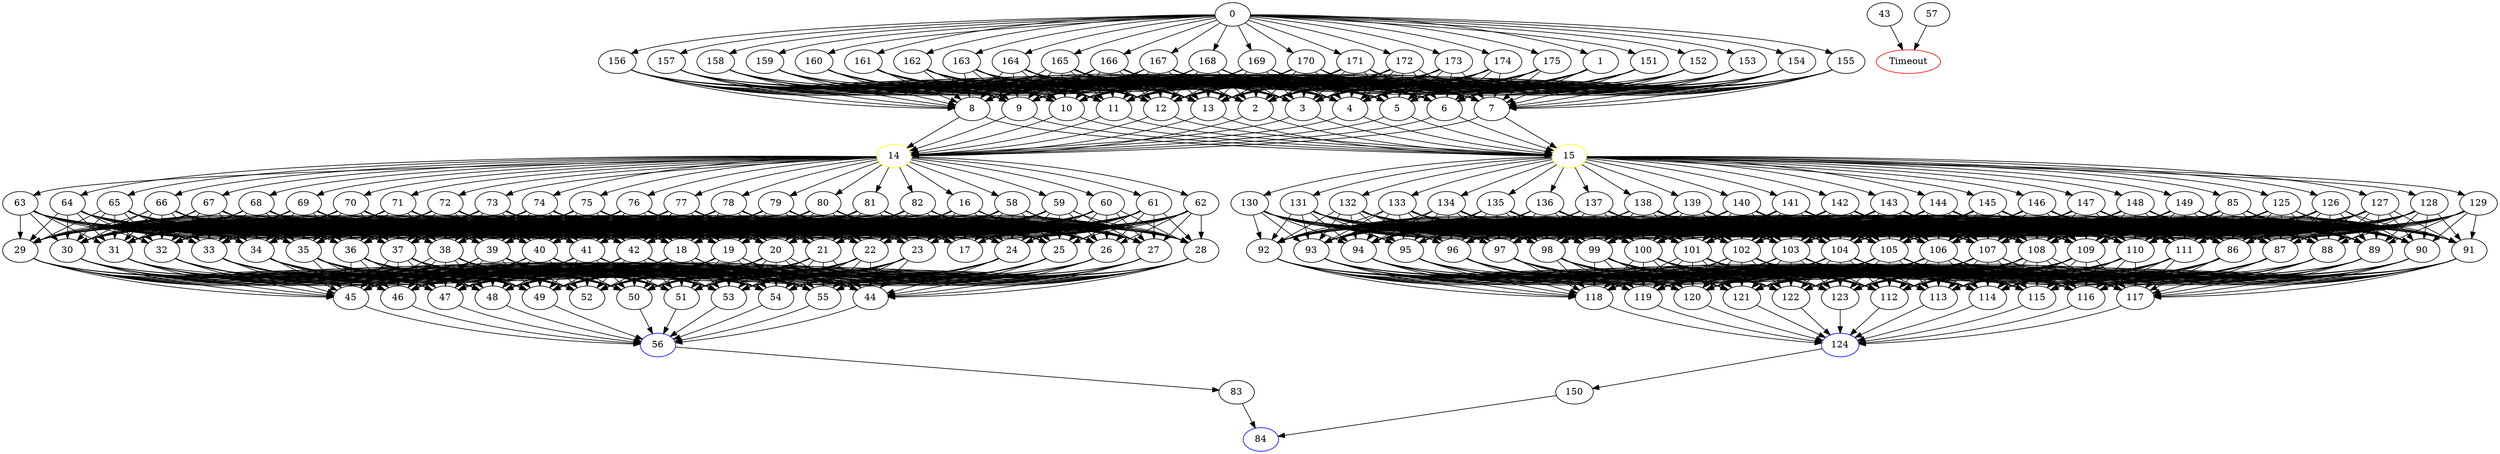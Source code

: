 digraph G {
	0 -> 1;
	0 -> 151;
	0 -> 152;
	0 -> 153;
	0 -> 154;
	0 -> 155;
	0 -> 156;
	0 -> 157;
	0 -> 158;
	0 -> 159;
	0 -> 160;
	0 -> 161;
	0 -> 162;
	0 -> 163;
	0 -> 164;
	0 -> 165;
	0 -> 166;
	0 -> 167;
	0 -> 168;
	0 -> 169;
	0 -> 170;
	0 -> 171;
	0 -> 172;
	0 -> 173;
	0 -> 174;
	0 -> 175;
	1 -> 2;
	1 -> 3;
	1 -> 4;
	1 -> 5;
	1 -> 6;
	1 -> 7;
	1 -> 8;
	1 -> 9;
	1 -> 10;
	1 -> 11;
	1 -> 12;
	1 -> 13;
	2 -> "14";
14 [color=yellow];
	2 -> "15";
15 [color=yellow];
	3 -> "14";
14 [color=yellow];
	3 -> "15";
15 [color=yellow];
	4 -> "14";
14 [color=yellow];
	4 -> "15";
15 [color=yellow];
	5 -> "14";
14 [color=yellow];
	5 -> "15";
15 [color=yellow];
	6 -> "14";
14 [color=yellow];
	6 -> "15";
15 [color=yellow];
	7 -> "14";
14 [color=yellow];
	7 -> "15";
15 [color=yellow];
	8 -> "14";
14 [color=yellow];
	8 -> "15";
15 [color=yellow];
	9 -> "14";
14 [color=yellow];
	9 -> "15";
15 [color=yellow];
	10 -> "14";
14 [color=yellow];
	10 -> "15";
15 [color=yellow];
	11 -> "14";
14 [color=yellow];
	11 -> "15";
15 [color=yellow];
	12 -> "14";
14 [color=yellow];
	12 -> "15";
15 [color=yellow];
	13 -> "14";
14 [color=yellow];
	13 -> "15";
15 [color=yellow];
	14 -> 16;
	14 -> 58;
	14 -> 59;
	14 -> 60;
	14 -> 61;
	14 -> 62;
	14 -> 63;
	14 -> 64;
	14 -> 65;
	14 -> 66;
	14 -> 67;
	14 -> 68;
	14 -> 69;
	14 -> 70;
	14 -> 71;
	14 -> 72;
	14 -> 73;
	14 -> 74;
	14 -> 75;
	14 -> 76;
	14 -> 77;
	14 -> 78;
	14 -> 79;
	14 -> 80;
	14 -> 81;
	14 -> 82;
	15 -> 85;
	15 -> 125;
	15 -> 126;
	15 -> 127;
	15 -> 128;
	15 -> 129;
	15 -> 130;
	15 -> 131;
	15 -> 132;
	15 -> 133;
	15 -> 134;
	15 -> 135;
	15 -> 136;
	15 -> 137;
	15 -> 138;
	15 -> 139;
	15 -> 140;
	15 -> 141;
	15 -> 142;
	15 -> 143;
	15 -> 144;
	15 -> 145;
	15 -> 146;
	15 -> 147;
	15 -> 148;
	15 -> 149;
	16 -> 17;
	16 -> 18;
	16 -> 19;
	16 -> 20;
	16 -> 21;
	16 -> 22;
	16 -> 23;
	16 -> 24;
	16 -> 25;
	16 -> 26;
	16 -> 27;
	16 -> 28;
	16 -> 29;
	16 -> 30;
	16 -> 31;
	16 -> 32;
	16 -> 33;
	16 -> 34;
	16 -> 35;
	16 -> 36;
	16 -> 37;
	16 -> 38;
	16 -> 39;
	16 -> 40;
	16 -> 41;
	16 -> 42;
	18 -> 44;
	18 -> 45;
	18 -> 46;
	18 -> 47;
	18 -> 48;
	18 -> 49;
	18 -> 50;
	18 -> 51;
	18 -> 52;
	18 -> 53;
	18 -> 54;
	18 -> 55;
	19 -> 44;
	19 -> 45;
	19 -> 46;
	19 -> 47;
	19 -> 48;
	19 -> 49;
	19 -> 50;
	19 -> 51;
	19 -> 52;
	19 -> 53;
	19 -> 54;
	19 -> 55;
	20 -> 44;
	20 -> 45;
	20 -> 46;
	20 -> 47;
	20 -> 48;
	20 -> 49;
	20 -> 50;
	20 -> 51;
	20 -> 52;
	20 -> 53;
	20 -> 54;
	20 -> 55;
	21 -> 44;
	21 -> 45;
	21 -> 46;
	21 -> 47;
	21 -> 48;
	21 -> 49;
	21 -> 50;
	21 -> 51;
	21 -> 52;
	21 -> 53;
	21 -> 54;
	21 -> 55;
	22 -> 44;
	22 -> 45;
	22 -> 46;
	22 -> 47;
	22 -> 48;
	22 -> 49;
	22 -> 50;
	22 -> 51;
	22 -> 52;
	22 -> 53;
	22 -> 54;
	22 -> 55;
	23 -> 44;
	23 -> 45;
	23 -> 46;
	23 -> 47;
	23 -> 48;
	23 -> 49;
	23 -> 50;
	23 -> 51;
	23 -> 52;
	23 -> 53;
	23 -> 54;
	23 -> 55;
	24 -> 44;
	24 -> 45;
	24 -> 46;
	24 -> 47;
	24 -> 48;
	24 -> 49;
	24 -> 50;
	24 -> 51;
	24 -> 52;
	24 -> 53;
	24 -> 54;
	24 -> 55;
	25 -> 44;
	25 -> 45;
	25 -> 46;
	25 -> 47;
	25 -> 48;
	25 -> 49;
	25 -> 50;
	25 -> 51;
	25 -> 52;
	25 -> 53;
	25 -> 54;
	25 -> 55;
	26 -> 44;
	26 -> 45;
	26 -> 46;
	26 -> 47;
	26 -> 48;
	26 -> 49;
	26 -> 50;
	26 -> 51;
	26 -> 52;
	26 -> 53;
	26 -> 54;
	26 -> 55;
	27 -> 44;
	27 -> 45;
	27 -> 46;
	27 -> 47;
	27 -> 48;
	27 -> 49;
	27 -> 50;
	27 -> 51;
	27 -> 52;
	27 -> 53;
	27 -> 54;
	27 -> 55;
	28 -> 44;
	28 -> 45;
	28 -> 46;
	28 -> 47;
	28 -> 48;
	28 -> 49;
	28 -> 50;
	28 -> 51;
	28 -> 52;
	28 -> 53;
	28 -> 54;
	28 -> 55;
	29 -> 44;
	29 -> 45;
	29 -> 46;
	29 -> 47;
	29 -> 48;
	29 -> 49;
	29 -> 50;
	29 -> 51;
	29 -> 52;
	29 -> 53;
	29 -> 54;
	29 -> 55;
	30 -> 44;
	30 -> 45;
	30 -> 46;
	30 -> 47;
	30 -> 48;
	30 -> 49;
	30 -> 50;
	30 -> 51;
	30 -> 52;
	30 -> 53;
	30 -> 54;
	30 -> 55;
	31 -> 44;
	31 -> 45;
	31 -> 46;
	31 -> 47;
	31 -> 48;
	31 -> 49;
	31 -> 50;
	31 -> 51;
	31 -> 52;
	31 -> 53;
	31 -> 54;
	31 -> 55;
	32 -> 44;
	32 -> 45;
	32 -> 46;
	32 -> 47;
	32 -> 48;
	32 -> 49;
	32 -> 50;
	32 -> 51;
	32 -> 52;
	32 -> 53;
	32 -> 54;
	32 -> 55;
	33 -> 44;
	33 -> 45;
	33 -> 46;
	33 -> 47;
	33 -> 48;
	33 -> 49;
	33 -> 50;
	33 -> 51;
	33 -> 52;
	33 -> 53;
	33 -> 54;
	33 -> 55;
	34 -> 44;
	34 -> 45;
	34 -> 46;
	34 -> 47;
	34 -> 48;
	34 -> 49;
	34 -> 50;
	34 -> 51;
	34 -> 52;
	34 -> 53;
	34 -> 54;
	34 -> 55;
	35 -> 44;
	35 -> 45;
	35 -> 46;
	35 -> 47;
	35 -> 48;
	35 -> 49;
	35 -> 50;
	35 -> 51;
	35 -> 52;
	35 -> 53;
	35 -> 54;
	35 -> 55;
	36 -> 44;
	36 -> 45;
	36 -> 46;
	36 -> 47;
	36 -> 48;
	36 -> 49;
	36 -> 50;
	36 -> 51;
	36 -> 52;
	36 -> 53;
	36 -> 54;
	36 -> 55;
	37 -> 44;
	37 -> 45;
	37 -> 46;
	37 -> 47;
	37 -> 48;
	37 -> 49;
	37 -> 50;
	37 -> 51;
	37 -> 52;
	37 -> 53;
	37 -> 54;
	37 -> 55;
	38 -> 44;
	38 -> 45;
	38 -> 46;
	38 -> 47;
	38 -> 48;
	38 -> 49;
	38 -> 50;
	38 -> 51;
	38 -> 52;
	38 -> 53;
	38 -> 54;
	38 -> 55;
	39 -> 44;
	39 -> 45;
	39 -> 46;
	39 -> 47;
	39 -> 48;
	39 -> 49;
	39 -> 50;
	39 -> 51;
	39 -> 52;
	39 -> 53;
	39 -> 54;
	39 -> 55;
	40 -> 44;
	40 -> 45;
	40 -> 46;
	40 -> 47;
	40 -> 48;
	40 -> 49;
	40 -> 50;
	40 -> 51;
	40 -> 52;
	40 -> 53;
	40 -> 54;
	40 -> 55;
	41 -> 44;
	41 -> 45;
	41 -> 46;
	41 -> 47;
	41 -> 48;
	41 -> 49;
	41 -> 50;
	41 -> 51;
	41 -> 52;
	41 -> 53;
	41 -> 54;
	41 -> 55;
	42 -> 44;
	42 -> 45;
	42 -> 46;
	42 -> 47;
	42 -> 48;
	42 -> 49;
	42 -> 50;
	42 -> 51;
	42 -> 52;
	42 -> 53;
	42 -> 54;
	42 -> 55;
	43 -> "Timeout";
Timeout [color=red];
	44 -> "56";
56 [color=blue];
	45 -> "56";
56 [color=blue];
	46 -> "56";
56 [color=blue];
	47 -> "56";
56 [color=blue];
	48 -> "56";
56 [color=blue];
	49 -> "56";
56 [color=blue];
	50 -> "56";
56 [color=blue];
	51 -> "56";
56 [color=blue];
	53 -> "56";
56 [color=blue];
	54 -> "56";
56 [color=blue];
	55 -> "56";
56 [color=blue];
	56 -> 83;
	57 -> "Timeout";
Timeout [color=red];
	58 -> 17;
	58 -> 18;
	58 -> 19;
	58 -> 20;
	58 -> 21;
	58 -> 22;
	58 -> 23;
	58 -> 24;
	58 -> 25;
	58 -> 26;
	58 -> 27;
	58 -> 28;
	58 -> 29;
	58 -> 30;
	58 -> 31;
	58 -> 32;
	58 -> 33;
	58 -> 34;
	58 -> 35;
	58 -> 36;
	58 -> 37;
	58 -> 38;
	58 -> 39;
	58 -> 40;
	58 -> 41;
	58 -> 42;
	59 -> 17;
	59 -> 18;
	59 -> 19;
	59 -> 20;
	59 -> 21;
	59 -> 22;
	59 -> 23;
	59 -> 24;
	59 -> 25;
	59 -> 26;
	59 -> 27;
	59 -> 28;
	59 -> 29;
	59 -> 30;
	59 -> 31;
	59 -> 32;
	59 -> 33;
	59 -> 34;
	59 -> 35;
	59 -> 36;
	59 -> 37;
	59 -> 38;
	59 -> 39;
	59 -> 40;
	59 -> 41;
	59 -> 42;
	60 -> 17;
	60 -> 18;
	60 -> 19;
	60 -> 20;
	60 -> 21;
	60 -> 22;
	60 -> 23;
	60 -> 24;
	60 -> 25;
	60 -> 26;
	60 -> 27;
	60 -> 28;
	60 -> 29;
	60 -> 30;
	60 -> 31;
	60 -> 32;
	60 -> 33;
	60 -> 34;
	60 -> 35;
	60 -> 36;
	60 -> 37;
	60 -> 38;
	60 -> 39;
	60 -> 40;
	60 -> 41;
	60 -> 42;
	61 -> 17;
	61 -> 18;
	61 -> 19;
	61 -> 20;
	61 -> 21;
	61 -> 22;
	61 -> 23;
	61 -> 24;
	61 -> 25;
	61 -> 26;
	61 -> 27;
	61 -> 28;
	61 -> 29;
	61 -> 30;
	61 -> 31;
	61 -> 32;
	61 -> 33;
	61 -> 34;
	61 -> 35;
	61 -> 36;
	61 -> 37;
	61 -> 38;
	61 -> 39;
	61 -> 40;
	61 -> 41;
	61 -> 42;
	62 -> 17;
	62 -> 18;
	62 -> 19;
	62 -> 20;
	62 -> 21;
	62 -> 22;
	62 -> 23;
	62 -> 24;
	62 -> 25;
	62 -> 26;
	62 -> 27;
	62 -> 28;
	62 -> 29;
	62 -> 30;
	62 -> 31;
	62 -> 32;
	62 -> 33;
	62 -> 34;
	62 -> 35;
	62 -> 36;
	62 -> 37;
	62 -> 38;
	62 -> 39;
	62 -> 40;
	62 -> 41;
	62 -> 42;
	63 -> 17;
	63 -> 18;
	63 -> 19;
	63 -> 20;
	63 -> 21;
	63 -> 22;
	63 -> 23;
	63 -> 24;
	63 -> 25;
	63 -> 26;
	63 -> 27;
	63 -> 28;
	63 -> 29;
	63 -> 30;
	63 -> 31;
	63 -> 32;
	63 -> 33;
	63 -> 34;
	63 -> 35;
	63 -> 36;
	63 -> 37;
	63 -> 38;
	63 -> 39;
	63 -> 40;
	63 -> 41;
	63 -> 42;
	64 -> 17;
	64 -> 18;
	64 -> 19;
	64 -> 20;
	64 -> 21;
	64 -> 22;
	64 -> 23;
	64 -> 24;
	64 -> 25;
	64 -> 26;
	64 -> 27;
	64 -> 28;
	64 -> 29;
	64 -> 30;
	64 -> 31;
	64 -> 32;
	64 -> 33;
	64 -> 34;
	64 -> 35;
	64 -> 36;
	64 -> 37;
	64 -> 38;
	64 -> 39;
	64 -> 40;
	64 -> 41;
	64 -> 42;
	65 -> 17;
	65 -> 18;
	65 -> 19;
	65 -> 20;
	65 -> 21;
	65 -> 22;
	65 -> 23;
	65 -> 24;
	65 -> 25;
	65 -> 26;
	65 -> 27;
	65 -> 28;
	65 -> 29;
	65 -> 30;
	65 -> 31;
	65 -> 32;
	65 -> 33;
	65 -> 34;
	65 -> 35;
	65 -> 36;
	65 -> 37;
	65 -> 38;
	65 -> 39;
	65 -> 40;
	65 -> 41;
	65 -> 42;
	66 -> 17;
	66 -> 18;
	66 -> 19;
	66 -> 20;
	66 -> 21;
	66 -> 22;
	66 -> 23;
	66 -> 24;
	66 -> 25;
	66 -> 26;
	66 -> 27;
	66 -> 28;
	66 -> 29;
	66 -> 30;
	66 -> 31;
	66 -> 32;
	66 -> 33;
	66 -> 34;
	66 -> 35;
	66 -> 36;
	66 -> 37;
	66 -> 38;
	66 -> 39;
	66 -> 40;
	66 -> 41;
	66 -> 42;
	67 -> 17;
	67 -> 18;
	67 -> 19;
	67 -> 20;
	67 -> 21;
	67 -> 22;
	67 -> 23;
	67 -> 24;
	67 -> 25;
	67 -> 26;
	67 -> 27;
	67 -> 28;
	67 -> 29;
	67 -> 30;
	67 -> 31;
	67 -> 32;
	67 -> 33;
	67 -> 34;
	67 -> 35;
	67 -> 36;
	67 -> 37;
	67 -> 38;
	67 -> 39;
	67 -> 40;
	67 -> 41;
	67 -> 42;
	68 -> 17;
	68 -> 18;
	68 -> 19;
	68 -> 20;
	68 -> 21;
	68 -> 22;
	68 -> 23;
	68 -> 24;
	68 -> 25;
	68 -> 26;
	68 -> 27;
	68 -> 28;
	68 -> 29;
	68 -> 30;
	68 -> 31;
	68 -> 32;
	68 -> 33;
	68 -> 34;
	68 -> 35;
	68 -> 36;
	68 -> 37;
	68 -> 38;
	68 -> 39;
	68 -> 40;
	68 -> 41;
	68 -> 42;
	69 -> 17;
	69 -> 18;
	69 -> 19;
	69 -> 20;
	69 -> 21;
	69 -> 22;
	69 -> 23;
	69 -> 24;
	69 -> 25;
	69 -> 26;
	69 -> 27;
	69 -> 28;
	69 -> 29;
	69 -> 30;
	69 -> 31;
	69 -> 32;
	69 -> 33;
	69 -> 34;
	69 -> 35;
	69 -> 36;
	69 -> 37;
	69 -> 38;
	69 -> 39;
	69 -> 40;
	69 -> 41;
	69 -> 42;
	70 -> 17;
	70 -> 18;
	70 -> 19;
	70 -> 20;
	70 -> 21;
	70 -> 22;
	70 -> 23;
	70 -> 24;
	70 -> 25;
	70 -> 26;
	70 -> 27;
	70 -> 28;
	70 -> 29;
	70 -> 30;
	70 -> 31;
	70 -> 32;
	70 -> 33;
	70 -> 34;
	70 -> 35;
	70 -> 36;
	70 -> 37;
	70 -> 38;
	70 -> 39;
	70 -> 40;
	70 -> 41;
	70 -> 42;
	71 -> 17;
	71 -> 18;
	71 -> 19;
	71 -> 20;
	71 -> 21;
	71 -> 22;
	71 -> 23;
	71 -> 24;
	71 -> 25;
	71 -> 26;
	71 -> 27;
	71 -> 28;
	71 -> 29;
	71 -> 30;
	71 -> 31;
	71 -> 32;
	71 -> 33;
	71 -> 34;
	71 -> 35;
	71 -> 36;
	71 -> 37;
	71 -> 38;
	71 -> 39;
	71 -> 40;
	71 -> 41;
	71 -> 42;
	72 -> 17;
	72 -> 18;
	72 -> 19;
	72 -> 20;
	72 -> 21;
	72 -> 22;
	72 -> 23;
	72 -> 24;
	72 -> 25;
	72 -> 26;
	72 -> 27;
	72 -> 28;
	72 -> 29;
	72 -> 30;
	72 -> 31;
	72 -> 32;
	72 -> 33;
	72 -> 34;
	72 -> 35;
	72 -> 36;
	72 -> 37;
	72 -> 38;
	72 -> 39;
	72 -> 40;
	72 -> 41;
	72 -> 42;
	73 -> 17;
	73 -> 18;
	73 -> 19;
	73 -> 20;
	73 -> 21;
	73 -> 22;
	73 -> 23;
	73 -> 24;
	73 -> 25;
	73 -> 26;
	73 -> 27;
	73 -> 28;
	73 -> 29;
	73 -> 30;
	73 -> 31;
	73 -> 32;
	73 -> 33;
	73 -> 34;
	73 -> 35;
	73 -> 36;
	73 -> 37;
	73 -> 38;
	73 -> 39;
	73 -> 40;
	73 -> 41;
	73 -> 42;
	74 -> 17;
	74 -> 18;
	74 -> 19;
	74 -> 20;
	74 -> 21;
	74 -> 22;
	74 -> 23;
	74 -> 24;
	74 -> 25;
	74 -> 26;
	74 -> 27;
	74 -> 28;
	74 -> 29;
	74 -> 30;
	74 -> 31;
	74 -> 32;
	74 -> 33;
	74 -> 34;
	74 -> 35;
	74 -> 36;
	74 -> 37;
	74 -> 38;
	74 -> 39;
	74 -> 40;
	74 -> 41;
	74 -> 42;
	75 -> 17;
	75 -> 18;
	75 -> 19;
	75 -> 20;
	75 -> 21;
	75 -> 22;
	75 -> 23;
	75 -> 24;
	75 -> 25;
	75 -> 26;
	75 -> 27;
	75 -> 28;
	75 -> 29;
	75 -> 30;
	75 -> 31;
	75 -> 32;
	75 -> 33;
	75 -> 34;
	75 -> 35;
	75 -> 36;
	75 -> 37;
	75 -> 38;
	75 -> 39;
	75 -> 40;
	75 -> 41;
	75 -> 42;
	76 -> 17;
	76 -> 18;
	76 -> 19;
	76 -> 20;
	76 -> 21;
	76 -> 22;
	76 -> 23;
	76 -> 24;
	76 -> 25;
	76 -> 26;
	76 -> 27;
	76 -> 28;
	76 -> 29;
	76 -> 30;
	76 -> 31;
	76 -> 32;
	76 -> 33;
	76 -> 34;
	76 -> 35;
	76 -> 36;
	76 -> 37;
	76 -> 38;
	76 -> 39;
	76 -> 40;
	76 -> 41;
	76 -> 42;
	77 -> 17;
	77 -> 18;
	77 -> 19;
	77 -> 20;
	77 -> 21;
	77 -> 22;
	77 -> 23;
	77 -> 24;
	77 -> 25;
	77 -> 26;
	77 -> 27;
	77 -> 28;
	77 -> 29;
	77 -> 30;
	77 -> 31;
	77 -> 32;
	77 -> 33;
	77 -> 34;
	77 -> 35;
	77 -> 36;
	77 -> 37;
	77 -> 38;
	77 -> 39;
	77 -> 40;
	77 -> 41;
	77 -> 42;
	78 -> 17;
	78 -> 18;
	78 -> 19;
	78 -> 20;
	78 -> 21;
	78 -> 22;
	78 -> 23;
	78 -> 24;
	78 -> 25;
	78 -> 26;
	78 -> 27;
	78 -> 28;
	78 -> 29;
	78 -> 30;
	78 -> 31;
	78 -> 32;
	78 -> 33;
	78 -> 34;
	78 -> 35;
	78 -> 36;
	78 -> 37;
	78 -> 38;
	78 -> 39;
	78 -> 40;
	78 -> 41;
	78 -> 42;
	79 -> 17;
	79 -> 18;
	79 -> 19;
	79 -> 20;
	79 -> 21;
	79 -> 22;
	79 -> 23;
	79 -> 24;
	79 -> 25;
	79 -> 26;
	79 -> 27;
	79 -> 28;
	79 -> 29;
	79 -> 30;
	79 -> 31;
	79 -> 32;
	79 -> 33;
	79 -> 34;
	79 -> 35;
	79 -> 36;
	79 -> 37;
	79 -> 38;
	79 -> 39;
	79 -> 40;
	79 -> 41;
	79 -> 42;
	80 -> 17;
	80 -> 18;
	80 -> 19;
	80 -> 20;
	80 -> 21;
	80 -> 22;
	80 -> 23;
	80 -> 24;
	80 -> 25;
	80 -> 26;
	80 -> 27;
	80 -> 28;
	80 -> 29;
	80 -> 30;
	80 -> 31;
	80 -> 32;
	80 -> 33;
	80 -> 34;
	80 -> 35;
	80 -> 36;
	80 -> 37;
	80 -> 38;
	80 -> 39;
	80 -> 40;
	80 -> 41;
	80 -> 42;
	81 -> 17;
	81 -> 18;
	81 -> 19;
	81 -> 20;
	81 -> 21;
	81 -> 22;
	81 -> 23;
	81 -> 24;
	81 -> 25;
	81 -> 26;
	81 -> 27;
	81 -> 28;
	81 -> 29;
	81 -> 30;
	81 -> 31;
	81 -> 32;
	81 -> 33;
	81 -> 34;
	81 -> 35;
	81 -> 36;
	81 -> 37;
	81 -> 38;
	81 -> 39;
	81 -> 40;
	81 -> 41;
	81 -> 42;
	82 -> 17;
	82 -> 18;
	82 -> 19;
	82 -> 20;
	82 -> 21;
	82 -> 22;
	82 -> 23;
	82 -> 24;
	82 -> 25;
	82 -> 26;
	82 -> 27;
	82 -> 28;
	82 -> 29;
	82 -> 30;
	82 -> 31;
	82 -> 32;
	82 -> 33;
	82 -> 34;
	82 -> 35;
	82 -> 36;
	82 -> 37;
	82 -> 38;
	82 -> 39;
	82 -> 40;
	82 -> 41;
	82 -> 42;
	83 -> "84";
84 [color=blue];
	85 -> 86;
	85 -> 87;
	85 -> 88;
	85 -> 89;
	85 -> 90;
	85 -> 91;
	85 -> 92;
	85 -> 93;
	85 -> 94;
	85 -> 95;
	85 -> 96;
	85 -> 97;
	85 -> 98;
	85 -> 99;
	85 -> 100;
	85 -> 101;
	85 -> 102;
	85 -> 103;
	85 -> 104;
	85 -> 105;
	85 -> 106;
	85 -> 107;
	85 -> 108;
	85 -> 109;
	85 -> 110;
	85 -> 111;
	86 -> 112;
	86 -> 113;
	86 -> 114;
	86 -> 115;
	86 -> 116;
	86 -> 117;
	86 -> 118;
	86 -> 119;
	86 -> 120;
	86 -> 121;
	86 -> 122;
	86 -> 123;
	87 -> 112;
	87 -> 113;
	87 -> 114;
	87 -> 115;
	87 -> 116;
	87 -> 117;
	87 -> 118;
	87 -> 119;
	87 -> 120;
	87 -> 121;
	87 -> 122;
	87 -> 123;
	88 -> 112;
	88 -> 113;
	88 -> 114;
	88 -> 115;
	88 -> 116;
	88 -> 117;
	88 -> 118;
	88 -> 119;
	88 -> 120;
	88 -> 121;
	88 -> 122;
	88 -> 123;
	89 -> 112;
	89 -> 113;
	89 -> 114;
	89 -> 115;
	89 -> 116;
	89 -> 117;
	89 -> 118;
	89 -> 119;
	89 -> 120;
	89 -> 121;
	89 -> 122;
	89 -> 123;
	90 -> 112;
	90 -> 113;
	90 -> 114;
	90 -> 115;
	90 -> 116;
	90 -> 117;
	90 -> 118;
	90 -> 119;
	90 -> 120;
	90 -> 121;
	90 -> 122;
	90 -> 123;
	91 -> 112;
	91 -> 113;
	91 -> 114;
	91 -> 115;
	91 -> 116;
	91 -> 117;
	91 -> 118;
	91 -> 119;
	91 -> 120;
	91 -> 121;
	91 -> 122;
	91 -> 123;
	92 -> 112;
	92 -> 113;
	92 -> 114;
	92 -> 115;
	92 -> 116;
	92 -> 117;
	92 -> 118;
	92 -> 119;
	92 -> 120;
	92 -> 121;
	92 -> 122;
	92 -> 123;
	93 -> 112;
	93 -> 113;
	93 -> 114;
	93 -> 115;
	93 -> 116;
	93 -> 117;
	93 -> 118;
	93 -> 119;
	93 -> 120;
	93 -> 121;
	93 -> 122;
	93 -> 123;
	94 -> 112;
	94 -> 113;
	94 -> 114;
	94 -> 115;
	94 -> 116;
	94 -> 117;
	94 -> 118;
	94 -> 119;
	94 -> 120;
	94 -> 121;
	94 -> 122;
	94 -> 123;
	95 -> 112;
	95 -> 113;
	95 -> 114;
	95 -> 115;
	95 -> 116;
	95 -> 117;
	95 -> 118;
	95 -> 119;
	95 -> 120;
	95 -> 121;
	95 -> 122;
	95 -> 123;
	96 -> 112;
	96 -> 113;
	96 -> 114;
	96 -> 115;
	96 -> 116;
	96 -> 117;
	96 -> 118;
	96 -> 119;
	96 -> 120;
	96 -> 121;
	96 -> 122;
	96 -> 123;
	97 -> 112;
	97 -> 113;
	97 -> 114;
	97 -> 115;
	97 -> 116;
	97 -> 117;
	97 -> 118;
	97 -> 119;
	97 -> 120;
	97 -> 121;
	97 -> 122;
	97 -> 123;
	98 -> 112;
	98 -> 113;
	98 -> 114;
	98 -> 115;
	98 -> 116;
	98 -> 117;
	98 -> 118;
	98 -> 119;
	98 -> 120;
	98 -> 121;
	98 -> 122;
	98 -> 123;
	99 -> 112;
	99 -> 113;
	99 -> 114;
	99 -> 115;
	99 -> 116;
	99 -> 117;
	99 -> 118;
	99 -> 119;
	99 -> 120;
	99 -> 121;
	99 -> 122;
	99 -> 123;
	100 -> 112;
	100 -> 113;
	100 -> 114;
	100 -> 115;
	100 -> 116;
	100 -> 117;
	100 -> 118;
	100 -> 119;
	100 -> 120;
	100 -> 121;
	100 -> 122;
	100 -> 123;
	101 -> 112;
	101 -> 113;
	101 -> 114;
	101 -> 115;
	101 -> 116;
	101 -> 117;
	101 -> 118;
	101 -> 119;
	101 -> 120;
	101 -> 121;
	101 -> 122;
	101 -> 123;
	102 -> 112;
	102 -> 113;
	102 -> 114;
	102 -> 115;
	102 -> 116;
	102 -> 117;
	102 -> 118;
	102 -> 119;
	102 -> 120;
	102 -> 121;
	102 -> 122;
	102 -> 123;
	103 -> 112;
	103 -> 113;
	103 -> 114;
	103 -> 115;
	103 -> 116;
	103 -> 117;
	103 -> 118;
	103 -> 119;
	103 -> 120;
	103 -> 121;
	103 -> 122;
	103 -> 123;
	104 -> 112;
	104 -> 113;
	104 -> 114;
	104 -> 115;
	104 -> 116;
	104 -> 117;
	104 -> 118;
	104 -> 119;
	104 -> 120;
	104 -> 121;
	104 -> 122;
	104 -> 123;
	105 -> 112;
	105 -> 113;
	105 -> 114;
	105 -> 115;
	105 -> 116;
	105 -> 117;
	105 -> 118;
	105 -> 119;
	105 -> 120;
	105 -> 121;
	105 -> 122;
	105 -> 123;
	106 -> 112;
	106 -> 113;
	106 -> 114;
	106 -> 115;
	106 -> 116;
	106 -> 117;
	106 -> 118;
	106 -> 119;
	106 -> 120;
	106 -> 121;
	106 -> 122;
	106 -> 123;
	107 -> 112;
	107 -> 113;
	107 -> 114;
	107 -> 115;
	107 -> 116;
	107 -> 117;
	107 -> 118;
	107 -> 119;
	107 -> 120;
	107 -> 121;
	107 -> 122;
	107 -> 123;
	108 -> 112;
	108 -> 113;
	108 -> 114;
	108 -> 115;
	108 -> 116;
	108 -> 117;
	108 -> 118;
	108 -> 119;
	108 -> 120;
	108 -> 121;
	108 -> 122;
	108 -> 123;
	109 -> 112;
	109 -> 113;
	109 -> 114;
	109 -> 115;
	109 -> 116;
	109 -> 117;
	109 -> 118;
	109 -> 119;
	109 -> 120;
	109 -> 121;
	109 -> 122;
	109 -> 123;
	110 -> 112;
	110 -> 113;
	110 -> 114;
	110 -> 115;
	110 -> 116;
	110 -> 117;
	110 -> 118;
	110 -> 119;
	110 -> 120;
	110 -> 121;
	110 -> 122;
	110 -> 123;
	111 -> 112;
	111 -> 113;
	111 -> 114;
	111 -> 115;
	111 -> 116;
	111 -> 117;
	111 -> 118;
	111 -> 119;
	111 -> 120;
	111 -> 121;
	111 -> 122;
	111 -> 123;
	112 -> "124";
124 [color=blue];
	113 -> "124";
124 [color=blue];
	114 -> "124";
124 [color=blue];
	115 -> "124";
124 [color=blue];
	116 -> "124";
124 [color=blue];
	117 -> "124";
124 [color=blue];
	118 -> "124";
124 [color=blue];
	119 -> "124";
124 [color=blue];
	120 -> "124";
124 [color=blue];
	121 -> "124";
124 [color=blue];
	122 -> "124";
124 [color=blue];
	123 -> "124";
124 [color=blue];
	124 -> 150;
	125 -> 86;
	125 -> 87;
	125 -> 88;
	125 -> 89;
	125 -> 90;
	125 -> 91;
	125 -> 92;
	125 -> 93;
	125 -> 94;
	125 -> 95;
	125 -> 96;
	125 -> 97;
	125 -> 98;
	125 -> 99;
	125 -> 100;
	125 -> 101;
	125 -> 102;
	125 -> 103;
	125 -> 104;
	125 -> 105;
	125 -> 106;
	125 -> 107;
	125 -> 108;
	125 -> 109;
	125 -> 110;
	125 -> 111;
	126 -> 86;
	126 -> 87;
	126 -> 88;
	126 -> 89;
	126 -> 90;
	126 -> 91;
	126 -> 92;
	126 -> 93;
	126 -> 94;
	126 -> 95;
	126 -> 96;
	126 -> 97;
	126 -> 98;
	126 -> 99;
	126 -> 100;
	126 -> 101;
	126 -> 102;
	126 -> 103;
	126 -> 104;
	126 -> 105;
	126 -> 106;
	126 -> 107;
	126 -> 108;
	126 -> 109;
	126 -> 110;
	126 -> 111;
	127 -> 86;
	127 -> 87;
	127 -> 88;
	127 -> 89;
	127 -> 90;
	127 -> 91;
	127 -> 92;
	127 -> 93;
	127 -> 94;
	127 -> 95;
	127 -> 96;
	127 -> 97;
	127 -> 98;
	127 -> 99;
	127 -> 100;
	127 -> 101;
	127 -> 102;
	127 -> 103;
	127 -> 104;
	127 -> 105;
	127 -> 106;
	127 -> 107;
	127 -> 108;
	127 -> 109;
	127 -> 110;
	127 -> 111;
	128 -> 86;
	128 -> 87;
	128 -> 88;
	128 -> 89;
	128 -> 90;
	128 -> 91;
	128 -> 92;
	128 -> 93;
	128 -> 94;
	128 -> 95;
	128 -> 96;
	128 -> 97;
	128 -> 98;
	128 -> 99;
	128 -> 100;
	128 -> 101;
	128 -> 102;
	128 -> 103;
	128 -> 104;
	128 -> 105;
	128 -> 106;
	128 -> 107;
	128 -> 108;
	128 -> 109;
	128 -> 110;
	128 -> 111;
	129 -> 86;
	129 -> 87;
	129 -> 88;
	129 -> 89;
	129 -> 90;
	129 -> 91;
	129 -> 92;
	129 -> 93;
	129 -> 94;
	129 -> 95;
	129 -> 96;
	129 -> 97;
	129 -> 98;
	129 -> 99;
	129 -> 100;
	129 -> 101;
	129 -> 102;
	129 -> 103;
	129 -> 104;
	129 -> 105;
	129 -> 106;
	129 -> 107;
	129 -> 108;
	129 -> 109;
	129 -> 110;
	129 -> 111;
	130 -> 86;
	130 -> 87;
	130 -> 88;
	130 -> 89;
	130 -> 90;
	130 -> 91;
	130 -> 92;
	130 -> 93;
	130 -> 94;
	130 -> 95;
	130 -> 96;
	130 -> 97;
	130 -> 98;
	130 -> 99;
	130 -> 100;
	130 -> 101;
	130 -> 102;
	130 -> 103;
	130 -> 104;
	130 -> 105;
	130 -> 106;
	130 -> 107;
	130 -> 108;
	130 -> 109;
	130 -> 110;
	130 -> 111;
	131 -> 86;
	131 -> 87;
	131 -> 88;
	131 -> 89;
	131 -> 90;
	131 -> 91;
	131 -> 92;
	131 -> 93;
	131 -> 94;
	131 -> 95;
	131 -> 96;
	131 -> 97;
	131 -> 98;
	131 -> 99;
	131 -> 100;
	131 -> 101;
	131 -> 102;
	131 -> 103;
	131 -> 104;
	131 -> 105;
	131 -> 106;
	131 -> 107;
	131 -> 108;
	131 -> 109;
	131 -> 110;
	131 -> 111;
	132 -> 86;
	132 -> 87;
	132 -> 88;
	132 -> 89;
	132 -> 90;
	132 -> 91;
	132 -> 92;
	132 -> 93;
	132 -> 94;
	132 -> 95;
	132 -> 96;
	132 -> 97;
	132 -> 98;
	132 -> 99;
	132 -> 100;
	132 -> 101;
	132 -> 102;
	132 -> 103;
	132 -> 104;
	132 -> 105;
	132 -> 106;
	132 -> 107;
	132 -> 108;
	132 -> 109;
	132 -> 110;
	132 -> 111;
	133 -> 86;
	133 -> 87;
	133 -> 88;
	133 -> 89;
	133 -> 90;
	133 -> 91;
	133 -> 92;
	133 -> 93;
	133 -> 94;
	133 -> 95;
	133 -> 96;
	133 -> 97;
	133 -> 98;
	133 -> 99;
	133 -> 100;
	133 -> 101;
	133 -> 102;
	133 -> 103;
	133 -> 104;
	133 -> 105;
	133 -> 106;
	133 -> 107;
	133 -> 108;
	133 -> 109;
	133 -> 110;
	133 -> 111;
	134 -> 86;
	134 -> 87;
	134 -> 88;
	134 -> 89;
	134 -> 90;
	134 -> 91;
	134 -> 92;
	134 -> 93;
	134 -> 94;
	134 -> 95;
	134 -> 96;
	134 -> 97;
	134 -> 98;
	134 -> 99;
	134 -> 100;
	134 -> 101;
	134 -> 102;
	134 -> 103;
	134 -> 104;
	134 -> 105;
	134 -> 106;
	134 -> 107;
	134 -> 108;
	134 -> 109;
	134 -> 110;
	134 -> 111;
	135 -> 86;
	135 -> 87;
	135 -> 88;
	135 -> 89;
	135 -> 90;
	135 -> 91;
	135 -> 92;
	135 -> 93;
	135 -> 94;
	135 -> 95;
	135 -> 96;
	135 -> 97;
	135 -> 98;
	135 -> 99;
	135 -> 100;
	135 -> 101;
	135 -> 102;
	135 -> 103;
	135 -> 104;
	135 -> 105;
	135 -> 106;
	135 -> 107;
	135 -> 108;
	135 -> 109;
	135 -> 110;
	135 -> 111;
	136 -> 86;
	136 -> 87;
	136 -> 88;
	136 -> 89;
	136 -> 90;
	136 -> 91;
	136 -> 92;
	136 -> 93;
	136 -> 94;
	136 -> 95;
	136 -> 96;
	136 -> 97;
	136 -> 98;
	136 -> 99;
	136 -> 100;
	136 -> 101;
	136 -> 102;
	136 -> 103;
	136 -> 104;
	136 -> 105;
	136 -> 106;
	136 -> 107;
	136 -> 108;
	136 -> 109;
	136 -> 110;
	136 -> 111;
	137 -> 86;
	137 -> 87;
	137 -> 88;
	137 -> 89;
	137 -> 90;
	137 -> 91;
	137 -> 92;
	137 -> 93;
	137 -> 94;
	137 -> 95;
	137 -> 96;
	137 -> 97;
	137 -> 98;
	137 -> 99;
	137 -> 100;
	137 -> 101;
	137 -> 102;
	137 -> 103;
	137 -> 104;
	137 -> 105;
	137 -> 106;
	137 -> 107;
	137 -> 108;
	137 -> 109;
	137 -> 110;
	137 -> 111;
	138 -> 86;
	138 -> 87;
	138 -> 88;
	138 -> 89;
	138 -> 90;
	138 -> 91;
	138 -> 92;
	138 -> 93;
	138 -> 94;
	138 -> 95;
	138 -> 96;
	138 -> 97;
	138 -> 98;
	138 -> 99;
	138 -> 100;
	138 -> 101;
	138 -> 102;
	138 -> 103;
	138 -> 104;
	138 -> 105;
	138 -> 106;
	138 -> 107;
	138 -> 108;
	138 -> 109;
	138 -> 110;
	138 -> 111;
	139 -> 86;
	139 -> 87;
	139 -> 88;
	139 -> 89;
	139 -> 90;
	139 -> 91;
	139 -> 92;
	139 -> 93;
	139 -> 94;
	139 -> 95;
	139 -> 96;
	139 -> 97;
	139 -> 98;
	139 -> 99;
	139 -> 100;
	139 -> 101;
	139 -> 102;
	139 -> 103;
	139 -> 104;
	139 -> 105;
	139 -> 106;
	139 -> 107;
	139 -> 108;
	139 -> 109;
	139 -> 110;
	139 -> 111;
	140 -> 86;
	140 -> 87;
	140 -> 88;
	140 -> 89;
	140 -> 90;
	140 -> 91;
	140 -> 92;
	140 -> 93;
	140 -> 94;
	140 -> 95;
	140 -> 96;
	140 -> 97;
	140 -> 98;
	140 -> 99;
	140 -> 100;
	140 -> 101;
	140 -> 102;
	140 -> 103;
	140 -> 104;
	140 -> 105;
	140 -> 106;
	140 -> 107;
	140 -> 108;
	140 -> 109;
	140 -> 110;
	140 -> 111;
	141 -> 86;
	141 -> 87;
	141 -> 88;
	141 -> 89;
	141 -> 90;
	141 -> 91;
	141 -> 92;
	141 -> 93;
	141 -> 94;
	141 -> 95;
	141 -> 96;
	141 -> 97;
	141 -> 98;
	141 -> 99;
	141 -> 100;
	141 -> 101;
	141 -> 102;
	141 -> 103;
	141 -> 104;
	141 -> 105;
	141 -> 106;
	141 -> 107;
	141 -> 108;
	141 -> 109;
	141 -> 110;
	141 -> 111;
	142 -> 86;
	142 -> 87;
	142 -> 88;
	142 -> 89;
	142 -> 90;
	142 -> 91;
	142 -> 92;
	142 -> 93;
	142 -> 94;
	142 -> 95;
	142 -> 96;
	142 -> 97;
	142 -> 98;
	142 -> 99;
	142 -> 100;
	142 -> 101;
	142 -> 102;
	142 -> 103;
	142 -> 104;
	142 -> 105;
	142 -> 106;
	142 -> 107;
	142 -> 108;
	142 -> 109;
	142 -> 110;
	142 -> 111;
	143 -> 86;
	143 -> 87;
	143 -> 88;
	143 -> 89;
	143 -> 90;
	143 -> 91;
	143 -> 92;
	143 -> 93;
	143 -> 94;
	143 -> 95;
	143 -> 96;
	143 -> 97;
	143 -> 98;
	143 -> 99;
	143 -> 100;
	143 -> 101;
	143 -> 102;
	143 -> 103;
	143 -> 104;
	143 -> 105;
	143 -> 106;
	143 -> 107;
	143 -> 108;
	143 -> 109;
	143 -> 110;
	143 -> 111;
	144 -> 86;
	144 -> 87;
	144 -> 88;
	144 -> 89;
	144 -> 90;
	144 -> 91;
	144 -> 92;
	144 -> 93;
	144 -> 94;
	144 -> 95;
	144 -> 96;
	144 -> 97;
	144 -> 98;
	144 -> 99;
	144 -> 100;
	144 -> 101;
	144 -> 102;
	144 -> 103;
	144 -> 104;
	144 -> 105;
	144 -> 106;
	144 -> 107;
	144 -> 108;
	144 -> 109;
	144 -> 110;
	144 -> 111;
	145 -> 86;
	145 -> 87;
	145 -> 88;
	145 -> 89;
	145 -> 90;
	145 -> 91;
	145 -> 92;
	145 -> 93;
	145 -> 94;
	145 -> 95;
	145 -> 96;
	145 -> 97;
	145 -> 98;
	145 -> 99;
	145 -> 100;
	145 -> 101;
	145 -> 102;
	145 -> 103;
	145 -> 104;
	145 -> 105;
	145 -> 106;
	145 -> 107;
	145 -> 108;
	145 -> 109;
	145 -> 110;
	145 -> 111;
	146 -> 86;
	146 -> 87;
	146 -> 88;
	146 -> 89;
	146 -> 90;
	146 -> 91;
	146 -> 92;
	146 -> 93;
	146 -> 94;
	146 -> 95;
	146 -> 96;
	146 -> 97;
	146 -> 98;
	146 -> 99;
	146 -> 100;
	146 -> 101;
	146 -> 102;
	146 -> 103;
	146 -> 104;
	146 -> 105;
	146 -> 106;
	146 -> 107;
	146 -> 108;
	146 -> 109;
	146 -> 110;
	146 -> 111;
	147 -> 86;
	147 -> 87;
	147 -> 88;
	147 -> 89;
	147 -> 90;
	147 -> 91;
	147 -> 92;
	147 -> 93;
	147 -> 94;
	147 -> 95;
	147 -> 96;
	147 -> 97;
	147 -> 98;
	147 -> 99;
	147 -> 100;
	147 -> 101;
	147 -> 102;
	147 -> 103;
	147 -> 104;
	147 -> 105;
	147 -> 106;
	147 -> 107;
	147 -> 108;
	147 -> 109;
	147 -> 110;
	147 -> 111;
	148 -> 86;
	148 -> 87;
	148 -> 88;
	148 -> 89;
	148 -> 90;
	148 -> 91;
	148 -> 92;
	148 -> 93;
	148 -> 94;
	148 -> 95;
	148 -> 96;
	148 -> 97;
	148 -> 98;
	148 -> 99;
	148 -> 100;
	148 -> 101;
	148 -> 102;
	148 -> 103;
	148 -> 104;
	148 -> 105;
	148 -> 106;
	148 -> 107;
	148 -> 108;
	148 -> 109;
	148 -> 110;
	148 -> 111;
	149 -> 86;
	149 -> 87;
	149 -> 88;
	149 -> 89;
	149 -> 90;
	149 -> 91;
	149 -> 92;
	149 -> 93;
	149 -> 94;
	149 -> 95;
	149 -> 96;
	149 -> 97;
	149 -> 98;
	149 -> 99;
	149 -> 100;
	149 -> 101;
	149 -> 102;
	149 -> 103;
	149 -> 104;
	149 -> 105;
	149 -> 106;
	149 -> 107;
	149 -> 108;
	149 -> 109;
	149 -> 110;
	149 -> 111;
	150 -> "84";
84 [color=blue];
	151 -> 2;
	151 -> 3;
	151 -> 4;
	151 -> 5;
	151 -> 6;
	151 -> 7;
	151 -> 8;
	151 -> 9;
	151 -> 10;
	151 -> 11;
	151 -> 12;
	151 -> 13;
	152 -> 2;
	152 -> 3;
	152 -> 4;
	152 -> 5;
	152 -> 6;
	152 -> 7;
	152 -> 8;
	152 -> 9;
	152 -> 10;
	152 -> 11;
	152 -> 12;
	152 -> 13;
	153 -> 2;
	153 -> 3;
	153 -> 4;
	153 -> 5;
	153 -> 6;
	153 -> 7;
	153 -> 8;
	153 -> 9;
	153 -> 10;
	153 -> 11;
	153 -> 12;
	153 -> 13;
	154 -> 2;
	154 -> 3;
	154 -> 4;
	154 -> 5;
	154 -> 6;
	154 -> 7;
	154 -> 8;
	154 -> 9;
	154 -> 10;
	154 -> 11;
	154 -> 12;
	154 -> 13;
	155 -> 2;
	155 -> 3;
	155 -> 4;
	155 -> 5;
	155 -> 6;
	155 -> 7;
	155 -> 8;
	155 -> 9;
	155 -> 10;
	155 -> 11;
	155 -> 12;
	155 -> 13;
	156 -> 2;
	156 -> 3;
	156 -> 4;
	156 -> 5;
	156 -> 6;
	156 -> 7;
	156 -> 8;
	156 -> 9;
	156 -> 10;
	156 -> 11;
	156 -> 12;
	156 -> 13;
	157 -> 2;
	157 -> 3;
	157 -> 4;
	157 -> 5;
	157 -> 6;
	157 -> 7;
	157 -> 8;
	157 -> 9;
	157 -> 10;
	157 -> 11;
	157 -> 12;
	157 -> 13;
	158 -> 2;
	158 -> 3;
	158 -> 4;
	158 -> 5;
	158 -> 6;
	158 -> 7;
	158 -> 8;
	158 -> 9;
	158 -> 10;
	158 -> 11;
	158 -> 12;
	158 -> 13;
	159 -> 2;
	159 -> 3;
	159 -> 4;
	159 -> 5;
	159 -> 6;
	159 -> 7;
	159 -> 8;
	159 -> 9;
	159 -> 10;
	159 -> 11;
	159 -> 12;
	159 -> 13;
	160 -> 2;
	160 -> 3;
	160 -> 4;
	160 -> 5;
	160 -> 6;
	160 -> 7;
	160 -> 8;
	160 -> 9;
	160 -> 10;
	160 -> 11;
	160 -> 12;
	160 -> 13;
	161 -> 2;
	161 -> 3;
	161 -> 4;
	161 -> 5;
	161 -> 6;
	161 -> 7;
	161 -> 8;
	161 -> 9;
	161 -> 10;
	161 -> 11;
	161 -> 12;
	161 -> 13;
	162 -> 2;
	162 -> 3;
	162 -> 4;
	162 -> 5;
	162 -> 6;
	162 -> 7;
	162 -> 8;
	162 -> 9;
	162 -> 10;
	162 -> 11;
	162 -> 12;
	162 -> 13;
	163 -> 2;
	163 -> 3;
	163 -> 4;
	163 -> 5;
	163 -> 6;
	163 -> 7;
	163 -> 8;
	163 -> 9;
	163 -> 10;
	163 -> 11;
	163 -> 12;
	163 -> 13;
	164 -> 2;
	164 -> 3;
	164 -> 4;
	164 -> 5;
	164 -> 6;
	164 -> 7;
	164 -> 8;
	164 -> 9;
	164 -> 10;
	164 -> 11;
	164 -> 12;
	164 -> 13;
	165 -> 2;
	165 -> 3;
	165 -> 4;
	165 -> 5;
	165 -> 6;
	165 -> 7;
	165 -> 8;
	165 -> 9;
	165 -> 10;
	165 -> 11;
	165 -> 12;
	165 -> 13;
	166 -> 2;
	166 -> 3;
	166 -> 4;
	166 -> 5;
	166 -> 6;
	166 -> 7;
	166 -> 8;
	166 -> 9;
	166 -> 10;
	166 -> 11;
	166 -> 12;
	166 -> 13;
	167 -> 2;
	167 -> 3;
	167 -> 4;
	167 -> 5;
	167 -> 6;
	167 -> 7;
	167 -> 8;
	167 -> 9;
	167 -> 10;
	167 -> 11;
	167 -> 12;
	167 -> 13;
	168 -> 2;
	168 -> 3;
	168 -> 4;
	168 -> 5;
	168 -> 6;
	168 -> 7;
	168 -> 8;
	168 -> 9;
	168 -> 10;
	168 -> 11;
	168 -> 12;
	168 -> 13;
	169 -> 2;
	169 -> 3;
	169 -> 4;
	169 -> 5;
	169 -> 6;
	169 -> 7;
	169 -> 8;
	169 -> 9;
	169 -> 10;
	169 -> 11;
	169 -> 12;
	169 -> 13;
	170 -> 2;
	170 -> 3;
	170 -> 4;
	170 -> 5;
	170 -> 6;
	170 -> 7;
	170 -> 8;
	170 -> 9;
	170 -> 10;
	170 -> 11;
	170 -> 12;
	170 -> 13;
	171 -> 2;
	171 -> 3;
	171 -> 4;
	171 -> 5;
	171 -> 6;
	171 -> 7;
	171 -> 8;
	171 -> 9;
	171 -> 10;
	171 -> 11;
	171 -> 12;
	171 -> 13;
	172 -> 2;
	172 -> 3;
	172 -> 4;
	172 -> 5;
	172 -> 6;
	172 -> 7;
	172 -> 8;
	172 -> 9;
	172 -> 10;
	172 -> 11;
	172 -> 12;
	172 -> 13;
	173 -> 2;
	173 -> 3;
	173 -> 4;
	173 -> 5;
	173 -> 6;
	173 -> 7;
	173 -> 8;
	173 -> 9;
	173 -> 10;
	173 -> 11;
	173 -> 12;
	173 -> 13;
	174 -> 2;
	174 -> 3;
	174 -> 4;
	174 -> 5;
	174 -> 6;
	174 -> 7;
	174 -> 8;
	174 -> 9;
	174 -> 10;
	174 -> 11;
	174 -> 12;
	174 -> 13;
	175 -> 2;
	175 -> 3;
	175 -> 4;
	175 -> 5;
	175 -> 6;
	175 -> 7;
	175 -> 8;
	175 -> 9;
	175 -> 10;
	175 -> 11;
	175 -> 12;
	175 -> 13;
}